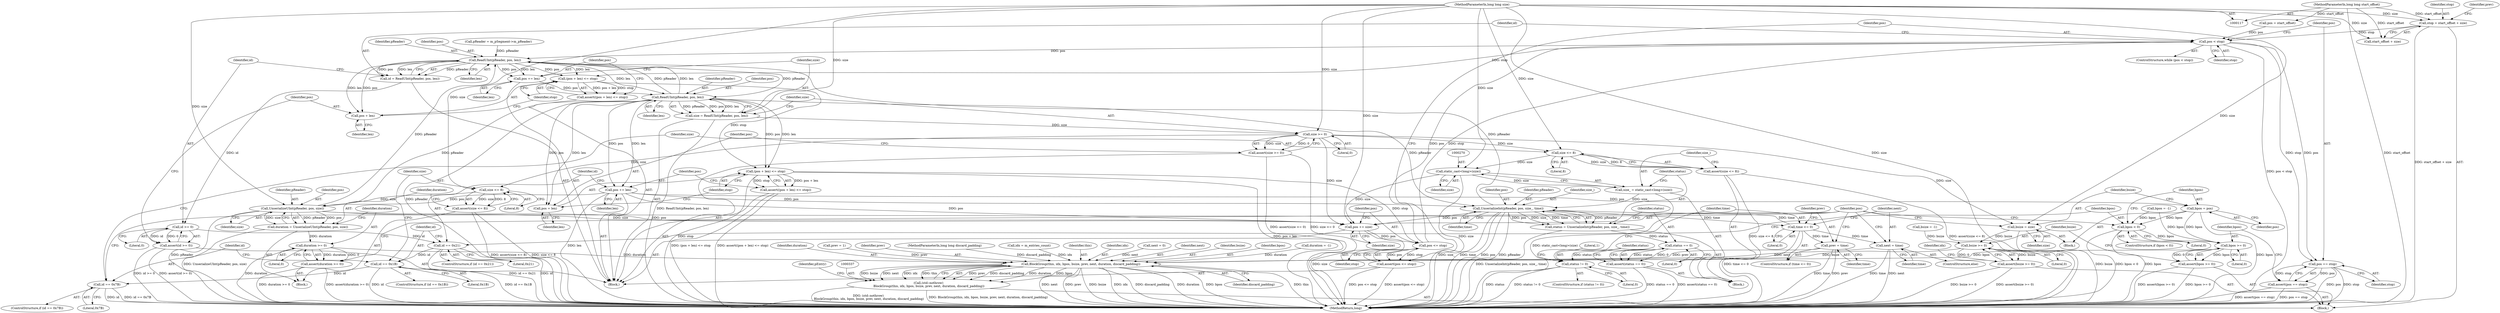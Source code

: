digraph "1_Android_cc274e2abe8b2a6698a5c47d8aa4bb45f1f9538d_4@integer" {
"1000146" [label="(Call,stop = start_offset + size)"];
"1000118" [label="(MethodParameterIn,long long start_offset)"];
"1000119" [label="(MethodParameterIn,long long size)"];
"1000175" [label="(Call,pos < stop)"];
"1000183" [label="(Call,ReadUInt(pReader, pos, len))"];
"1000181" [label="(Call,id = ReadUInt(pReader, pos, len))"];
"1000188" [label="(Call,id >= 0)"];
"1000187" [label="(Call,assert(id >= 0))"];
"1000221" [label="(Call,id == 0x21)"];
"1000238" [label="(Call,id == 0x1B)"];
"1000258" [label="(Call,id == 0x7B)"];
"1000192" [label="(Call,(pos + len) <= stop)"];
"1000191" [label="(Call,assert((pos + len) <= stop))"];
"1000212" [label="(Call,(pos + len) <= stop)"];
"1000211" [label="(Call,assert((pos + len) <= stop))"];
"1000307" [label="(Call,pos <= stop)"];
"1000306" [label="(Call,assert(pos <= stop))"];
"1000193" [label="(Call,pos + len)"];
"1000197" [label="(Call,pos += len)"];
"1000203" [label="(Call,ReadUInt(pReader, pos, len))"];
"1000201" [label="(Call,size = ReadUInt(pReader, pos, len))"];
"1000208" [label="(Call,size >= 0)"];
"1000207" [label="(Call,assert(size >= 0))"];
"1000233" [label="(Call,bsize = size)"];
"1000319" [label="(Call,bsize >= 0)"];
"1000318" [label="(Call,assert(bsize >= 0))"];
"1000338" [label="(Call,BlockGroup(this, idx, bpos, bsize, prev, next, duration, discard_padding))"];
"1000336" [label="(Call,(std::nothrow)\n BlockGroup(this, idx, bpos, bsize, prev, next, duration, discard_padding))"];
"1000243" [label="(Call,size <= 8)"];
"1000242" [label="(Call,assert(size <= 8))"];
"1000248" [label="(Call,UnserializeUInt(pReader, pos, size))"];
"1000246" [label="(Call,duration = UnserializeUInt(pReader, pos, size))"];
"1000253" [label="(Call,duration >= 0)"];
"1000252" [label="(Call,assert(duration >= 0))"];
"1000303" [label="(Call,pos += size)"];
"1000263" [label="(Call,size <= 8)"];
"1000262" [label="(Call,assert(size <= 8))"];
"1000269" [label="(Call,static_cast<long>(size))"];
"1000267" [label="(Call,size_ = static_cast<long>(size))"];
"1000276" [label="(Call,UnserializeInt(pReader, pos, size_, time))"];
"1000274" [label="(Call,status = UnserializeInt(pReader, pos, size_, time))"];
"1000282" [label="(Call,status == 0)"];
"1000281" [label="(Call,assert(status == 0))"];
"1000286" [label="(Call,status != 0)"];
"1000293" [label="(Call,time <= 0)"];
"1000296" [label="(Call,prev = time)"];
"1000300" [label="(Call,next = time)"];
"1000213" [label="(Call,pos + len)"];
"1000217" [label="(Call,pos += len)"];
"1000230" [label="(Call,bpos = pos)"];
"1000226" [label="(Call,bpos < 0)"];
"1000315" [label="(Call,bpos >= 0)"];
"1000314" [label="(Call,assert(bpos >= 0))"];
"1000311" [label="(Call,pos == stop)"];
"1000310" [label="(Call,assert(pos == stop))"];
"1000147" [label="(Identifier,stop)"];
"1000312" [label="(Identifier,pos)"];
"1000203" [label="(Call,ReadUInt(pReader, pos, len))"];
"1000339" [label="(Identifier,this)"];
"1000246" [label="(Call,duration = UnserializeUInt(pReader, pos, size))"];
"1000248" [label="(Call,UnserializeUInt(pReader, pos, size))"];
"1000142" [label="(Call,pos = start_offset)"];
"1000292" [label="(ControlStructure,if (time <= 0))"];
"1000296" [label="(Call,prev = time)"];
"1000232" [label="(Identifier,pos)"];
"1000257" [label="(ControlStructure,if (id == 0x7B))"];
"1000298" [label="(Identifier,time)"];
"1000313" [label="(Identifier,stop)"];
"1000252" [label="(Call,assert(duration >= 0))"];
"1000262" [label="(Call,assert(size <= 8))"];
"1000192" [label="(Call,(pos + len) <= stop)"];
"1000204" [label="(Identifier,pReader)"];
"1000213" [label="(Call,pos + len)"];
"1000194" [label="(Identifier,pos)"];
"1000243" [label="(Call,size <= 8)"];
"1000215" [label="(Identifier,len)"];
"1000280" [label="(Identifier,time)"];
"1000340" [label="(Identifier,idx)"];
"1000309" [label="(Identifier,stop)"];
"1000282" [label="(Call,status == 0)"];
"1000245" [label="(Literal,8)"];
"1000263" [label="(Call,size <= 8)"];
"1000170" [label="(Call,bsize = -1)"];
"1000195" [label="(Identifier,len)"];
"1000349" [label="(Identifier,pEntry)"];
"1000271" [label="(Identifier,size)"];
"1000156" [label="(Call,next = 0)"];
"1000269" [label="(Call,static_cast<long>(size))"];
"1000276" [label="(Call,UnserializeInt(pReader, pos, size_, time))"];
"1000268" [label="(Identifier,size_)"];
"1000295" [label="(Literal,0)"];
"1000196" [label="(Identifier,stop)"];
"1000136" [label="(Call,pReader = m_pSegment->m_pReader)"];
"1000183" [label="(Call,ReadUInt(pReader, pos, len))"];
"1000284" [label="(Literal,0)"];
"1000176" [label="(Identifier,pos)"];
"1000344" [label="(Identifier,next)"];
"1000342" [label="(Identifier,bsize)"];
"1000223" [label="(Literal,0x21)"];
"1000206" [label="(Identifier,len)"];
"1000255" [label="(Literal,0)"];
"1000300" [label="(Call,next = time)"];
"1000291" [label="(Literal,1)"];
"1000207" [label="(Call,assert(size >= 0))"];
"1000225" [label="(ControlStructure,if (bpos < 0))"];
"1000235" [label="(Identifier,size)"];
"1000260" [label="(Literal,0x7B)"];
"1000277" [label="(Identifier,pReader)"];
"1000244" [label="(Identifier,size)"];
"1000305" [label="(Identifier,size)"];
"1000287" [label="(Identifier,status)"];
"1000237" [label="(ControlStructure,if (id == 0x1B))"];
"1000251" [label="(Identifier,size)"];
"1000153" [label="(Identifier,prev)"];
"1000221" [label="(Call,id == 0x21)"];
"1000279" [label="(Identifier,size_)"];
"1000199" [label="(Identifier,len)"];
"1000336" [label="(Call,(std::nothrow)\n BlockGroup(this, idx, bpos, bsize, prev, next, duration, discard_padding))"];
"1000119" [label="(MethodParameterIn,long long size)"];
"1000230" [label="(Call,bpos = pos)"];
"1000346" [label="(Identifier,discard_padding)"];
"1000177" [label="(Identifier,stop)"];
"1000307" [label="(Call,pos <= stop)"];
"1000310" [label="(Call,assert(pos == stop))"];
"1000220" [label="(ControlStructure,if (id == 0x21))"];
"1000217" [label="(Call,pos += len)"];
"1000249" [label="(Identifier,pReader)"];
"1000303" [label="(Call,pos += size)"];
"1000320" [label="(Identifier,bsize)"];
"1000181" [label="(Call,id = ReadUInt(pReader, pos, len))"];
"1000299" [label="(ControlStructure,else)"];
"1000302" [label="(Identifier,time)"];
"1000226" [label="(Call,bpos < 0)"];
"1000286" [label="(Call,status != 0)"];
"1000341" [label="(Identifier,bpos)"];
"1000267" [label="(Call,size_ = static_cast<long>(size))"];
"1000174" [label="(ControlStructure,while (pos < stop))"];
"1000218" [label="(Identifier,pos)"];
"1000239" [label="(Identifier,id)"];
"1000191" [label="(Call,assert((pos + len) <= stop))"];
"1000210" [label="(Literal,0)"];
"1000219" [label="(Identifier,len)"];
"1000202" [label="(Identifier,size)"];
"1000316" [label="(Identifier,bpos)"];
"1000175" [label="(Call,pos < stop)"];
"1000148" [label="(Call,start_offset + size)"];
"1000250" [label="(Identifier,pos)"];
"1000297" [label="(Identifier,prev)"];
"1000285" [label="(ControlStructure,if (status != 0))"];
"1000229" [label="(Block,)"];
"1000222" [label="(Identifier,id)"];
"1000198" [label="(Identifier,pos)"];
"1000301" [label="(Identifier,next)"];
"1000184" [label="(Identifier,pReader)"];
"1000315" [label="(Call,bpos >= 0)"];
"1000160" [label="(Call,duration = -1)"];
"1000231" [label="(Identifier,bpos)"];
"1000165" [label="(Call,bpos = -1)"];
"1000146" [label="(Call,stop = start_offset + size)"];
"1000208" [label="(Call,size >= 0)"];
"1000254" [label="(Identifier,duration)"];
"1000234" [label="(Identifier,bsize)"];
"1000345" [label="(Identifier,duration)"];
"1000182" [label="(Identifier,id)"];
"1000211" [label="(Call,assert((pos + len) <= stop))"];
"1000306" [label="(Call,assert(pos <= stop))"];
"1000209" [label="(Identifier,size)"];
"1000259" [label="(Identifier,id)"];
"1000317" [label="(Literal,0)"];
"1000321" [label="(Literal,0)"];
"1000121" [label="(Block,)"];
"1000238" [label="(Call,id == 0x1B)"];
"1000152" [label="(Call,prev = 1)"];
"1000118" [label="(MethodParameterIn,long long start_offset)"];
"1000343" [label="(Identifier,prev)"];
"1000275" [label="(Identifier,status)"];
"1000193" [label="(Call,pos + len)"];
"1000186" [label="(Identifier,len)"];
"1000120" [label="(MethodParameterIn,long long discard_padding)"];
"1000197" [label="(Call,pos += len)"];
"1000283" [label="(Identifier,status)"];
"1000264" [label="(Identifier,size)"];
"1000178" [label="(Block,)"];
"1000190" [label="(Literal,0)"];
"1000205" [label="(Identifier,pos)"];
"1000258" [label="(Call,id == 0x7B)"];
"1000278" [label="(Identifier,pos)"];
"1000216" [label="(Identifier,stop)"];
"1000233" [label="(Call,bsize = size)"];
"1000318" [label="(Call,assert(bsize >= 0))"];
"1000319" [label="(Call,bsize >= 0)"];
"1000314" [label="(Call,assert(bpos >= 0))"];
"1000240" [label="(Literal,0x1B)"];
"1000324" [label="(Identifier,idx)"];
"1000323" [label="(Call,idx = m_entries_count)"];
"1000379" [label="(MethodReturn,long)"];
"1000185" [label="(Identifier,pos)"];
"1000189" [label="(Identifier,id)"];
"1000242" [label="(Call,assert(size <= 8))"];
"1000201" [label="(Call,size = ReadUInt(pReader, pos, len))"];
"1000338" [label="(Call,BlockGroup(this, idx, bpos, bsize, prev, next, duration, discard_padding))"];
"1000265" [label="(Literal,8)"];
"1000241" [label="(Block,)"];
"1000227" [label="(Identifier,bpos)"];
"1000274" [label="(Call,status = UnserializeInt(pReader, pos, size_, time))"];
"1000294" [label="(Identifier,time)"];
"1000293" [label="(Call,time <= 0)"];
"1000288" [label="(Literal,0)"];
"1000228" [label="(Literal,0)"];
"1000212" [label="(Call,(pos + len) <= stop)"];
"1000308" [label="(Identifier,pos)"];
"1000253" [label="(Call,duration >= 0)"];
"1000304" [label="(Identifier,pos)"];
"1000188" [label="(Call,id >= 0)"];
"1000261" [label="(Block,)"];
"1000247" [label="(Identifier,duration)"];
"1000214" [label="(Identifier,pos)"];
"1000187" [label="(Call,assert(id >= 0))"];
"1000311" [label="(Call,pos == stop)"];
"1000281" [label="(Call,assert(status == 0))"];
"1000146" -> "1000121"  [label="AST: "];
"1000146" -> "1000148"  [label="CFG: "];
"1000147" -> "1000146"  [label="AST: "];
"1000148" -> "1000146"  [label="AST: "];
"1000153" -> "1000146"  [label="CFG: "];
"1000146" -> "1000379"  [label="DDG: start_offset + size"];
"1000118" -> "1000146"  [label="DDG: start_offset"];
"1000119" -> "1000146"  [label="DDG: size"];
"1000146" -> "1000175"  [label="DDG: stop"];
"1000118" -> "1000117"  [label="AST: "];
"1000118" -> "1000379"  [label="DDG: start_offset"];
"1000118" -> "1000142"  [label="DDG: start_offset"];
"1000118" -> "1000148"  [label="DDG: start_offset"];
"1000119" -> "1000117"  [label="AST: "];
"1000119" -> "1000379"  [label="DDG: size"];
"1000119" -> "1000148"  [label="DDG: size"];
"1000119" -> "1000201"  [label="DDG: size"];
"1000119" -> "1000208"  [label="DDG: size"];
"1000119" -> "1000233"  [label="DDG: size"];
"1000119" -> "1000243"  [label="DDG: size"];
"1000119" -> "1000248"  [label="DDG: size"];
"1000119" -> "1000263"  [label="DDG: size"];
"1000119" -> "1000269"  [label="DDG: size"];
"1000119" -> "1000303"  [label="DDG: size"];
"1000175" -> "1000174"  [label="AST: "];
"1000175" -> "1000177"  [label="CFG: "];
"1000176" -> "1000175"  [label="AST: "];
"1000177" -> "1000175"  [label="AST: "];
"1000182" -> "1000175"  [label="CFG: "];
"1000312" -> "1000175"  [label="CFG: "];
"1000175" -> "1000379"  [label="DDG: pos < stop"];
"1000142" -> "1000175"  [label="DDG: pos"];
"1000307" -> "1000175"  [label="DDG: pos"];
"1000307" -> "1000175"  [label="DDG: stop"];
"1000175" -> "1000183"  [label="DDG: pos"];
"1000175" -> "1000192"  [label="DDG: stop"];
"1000175" -> "1000311"  [label="DDG: pos"];
"1000175" -> "1000311"  [label="DDG: stop"];
"1000183" -> "1000181"  [label="AST: "];
"1000183" -> "1000186"  [label="CFG: "];
"1000184" -> "1000183"  [label="AST: "];
"1000185" -> "1000183"  [label="AST: "];
"1000186" -> "1000183"  [label="AST: "];
"1000181" -> "1000183"  [label="CFG: "];
"1000183" -> "1000181"  [label="DDG: pReader"];
"1000183" -> "1000181"  [label="DDG: pos"];
"1000183" -> "1000181"  [label="DDG: len"];
"1000276" -> "1000183"  [label="DDG: pReader"];
"1000203" -> "1000183"  [label="DDG: pReader"];
"1000203" -> "1000183"  [label="DDG: len"];
"1000136" -> "1000183"  [label="DDG: pReader"];
"1000248" -> "1000183"  [label="DDG: pReader"];
"1000183" -> "1000192"  [label="DDG: pos"];
"1000183" -> "1000192"  [label="DDG: len"];
"1000183" -> "1000193"  [label="DDG: pos"];
"1000183" -> "1000193"  [label="DDG: len"];
"1000183" -> "1000197"  [label="DDG: len"];
"1000183" -> "1000197"  [label="DDG: pos"];
"1000183" -> "1000203"  [label="DDG: pReader"];
"1000183" -> "1000203"  [label="DDG: len"];
"1000181" -> "1000178"  [label="AST: "];
"1000182" -> "1000181"  [label="AST: "];
"1000189" -> "1000181"  [label="CFG: "];
"1000181" -> "1000188"  [label="DDG: id"];
"1000188" -> "1000187"  [label="AST: "];
"1000188" -> "1000190"  [label="CFG: "];
"1000189" -> "1000188"  [label="AST: "];
"1000190" -> "1000188"  [label="AST: "];
"1000187" -> "1000188"  [label="CFG: "];
"1000188" -> "1000187"  [label="DDG: id"];
"1000188" -> "1000187"  [label="DDG: 0"];
"1000188" -> "1000221"  [label="DDG: id"];
"1000187" -> "1000178"  [label="AST: "];
"1000194" -> "1000187"  [label="CFG: "];
"1000187" -> "1000379"  [label="DDG: id >= 0"];
"1000187" -> "1000379"  [label="DDG: assert(id >= 0)"];
"1000221" -> "1000220"  [label="AST: "];
"1000221" -> "1000223"  [label="CFG: "];
"1000222" -> "1000221"  [label="AST: "];
"1000223" -> "1000221"  [label="AST: "];
"1000227" -> "1000221"  [label="CFG: "];
"1000239" -> "1000221"  [label="CFG: "];
"1000221" -> "1000379"  [label="DDG: id == 0x21"];
"1000221" -> "1000379"  [label="DDG: id"];
"1000221" -> "1000238"  [label="DDG: id"];
"1000238" -> "1000237"  [label="AST: "];
"1000238" -> "1000240"  [label="CFG: "];
"1000239" -> "1000238"  [label="AST: "];
"1000240" -> "1000238"  [label="AST: "];
"1000244" -> "1000238"  [label="CFG: "];
"1000259" -> "1000238"  [label="CFG: "];
"1000238" -> "1000379"  [label="DDG: id"];
"1000238" -> "1000379"  [label="DDG: id == 0x1B"];
"1000238" -> "1000258"  [label="DDG: id"];
"1000258" -> "1000257"  [label="AST: "];
"1000258" -> "1000260"  [label="CFG: "];
"1000259" -> "1000258"  [label="AST: "];
"1000260" -> "1000258"  [label="AST: "];
"1000264" -> "1000258"  [label="CFG: "];
"1000304" -> "1000258"  [label="CFG: "];
"1000258" -> "1000379"  [label="DDG: id"];
"1000258" -> "1000379"  [label="DDG: id == 0x7B"];
"1000192" -> "1000191"  [label="AST: "];
"1000192" -> "1000196"  [label="CFG: "];
"1000193" -> "1000192"  [label="AST: "];
"1000196" -> "1000192"  [label="AST: "];
"1000191" -> "1000192"  [label="CFG: "];
"1000192" -> "1000191"  [label="DDG: pos + len"];
"1000192" -> "1000191"  [label="DDG: stop"];
"1000192" -> "1000212"  [label="DDG: stop"];
"1000191" -> "1000178"  [label="AST: "];
"1000198" -> "1000191"  [label="CFG: "];
"1000212" -> "1000211"  [label="AST: "];
"1000212" -> "1000216"  [label="CFG: "];
"1000213" -> "1000212"  [label="AST: "];
"1000216" -> "1000212"  [label="AST: "];
"1000211" -> "1000212"  [label="CFG: "];
"1000212" -> "1000379"  [label="DDG: stop"];
"1000212" -> "1000379"  [label="DDG: pos + len"];
"1000212" -> "1000211"  [label="DDG: pos + len"];
"1000212" -> "1000211"  [label="DDG: stop"];
"1000203" -> "1000212"  [label="DDG: pos"];
"1000203" -> "1000212"  [label="DDG: len"];
"1000212" -> "1000307"  [label="DDG: stop"];
"1000211" -> "1000178"  [label="AST: "];
"1000218" -> "1000211"  [label="CFG: "];
"1000211" -> "1000379"  [label="DDG: (pos + len) <= stop"];
"1000211" -> "1000379"  [label="DDG: assert((pos + len) <= stop)"];
"1000307" -> "1000306"  [label="AST: "];
"1000307" -> "1000309"  [label="CFG: "];
"1000308" -> "1000307"  [label="AST: "];
"1000309" -> "1000307"  [label="AST: "];
"1000306" -> "1000307"  [label="CFG: "];
"1000307" -> "1000306"  [label="DDG: pos"];
"1000307" -> "1000306"  [label="DDG: stop"];
"1000303" -> "1000307"  [label="DDG: pos"];
"1000306" -> "1000178"  [label="AST: "];
"1000176" -> "1000306"  [label="CFG: "];
"1000306" -> "1000379"  [label="DDG: pos <= stop"];
"1000306" -> "1000379"  [label="DDG: assert(pos <= stop)"];
"1000193" -> "1000195"  [label="CFG: "];
"1000194" -> "1000193"  [label="AST: "];
"1000195" -> "1000193"  [label="AST: "];
"1000196" -> "1000193"  [label="CFG: "];
"1000197" -> "1000178"  [label="AST: "];
"1000197" -> "1000199"  [label="CFG: "];
"1000198" -> "1000197"  [label="AST: "];
"1000199" -> "1000197"  [label="AST: "];
"1000202" -> "1000197"  [label="CFG: "];
"1000197" -> "1000203"  [label="DDG: pos"];
"1000203" -> "1000201"  [label="AST: "];
"1000203" -> "1000206"  [label="CFG: "];
"1000204" -> "1000203"  [label="AST: "];
"1000205" -> "1000203"  [label="AST: "];
"1000206" -> "1000203"  [label="AST: "];
"1000201" -> "1000203"  [label="CFG: "];
"1000203" -> "1000379"  [label="DDG: pReader"];
"1000203" -> "1000201"  [label="DDG: pReader"];
"1000203" -> "1000201"  [label="DDG: pos"];
"1000203" -> "1000201"  [label="DDG: len"];
"1000203" -> "1000213"  [label="DDG: pos"];
"1000203" -> "1000213"  [label="DDG: len"];
"1000203" -> "1000217"  [label="DDG: len"];
"1000203" -> "1000217"  [label="DDG: pos"];
"1000203" -> "1000248"  [label="DDG: pReader"];
"1000203" -> "1000276"  [label="DDG: pReader"];
"1000201" -> "1000178"  [label="AST: "];
"1000202" -> "1000201"  [label="AST: "];
"1000209" -> "1000201"  [label="CFG: "];
"1000201" -> "1000379"  [label="DDG: ReadUInt(pReader, pos, len)"];
"1000201" -> "1000208"  [label="DDG: size"];
"1000208" -> "1000207"  [label="AST: "];
"1000208" -> "1000210"  [label="CFG: "];
"1000209" -> "1000208"  [label="AST: "];
"1000210" -> "1000208"  [label="AST: "];
"1000207" -> "1000208"  [label="CFG: "];
"1000208" -> "1000207"  [label="DDG: size"];
"1000208" -> "1000207"  [label="DDG: 0"];
"1000208" -> "1000233"  [label="DDG: size"];
"1000208" -> "1000243"  [label="DDG: size"];
"1000208" -> "1000263"  [label="DDG: size"];
"1000208" -> "1000303"  [label="DDG: size"];
"1000207" -> "1000178"  [label="AST: "];
"1000214" -> "1000207"  [label="CFG: "];
"1000207" -> "1000379"  [label="DDG: size >= 0"];
"1000207" -> "1000379"  [label="DDG: assert(size >= 0)"];
"1000233" -> "1000229"  [label="AST: "];
"1000233" -> "1000235"  [label="CFG: "];
"1000234" -> "1000233"  [label="AST: "];
"1000235" -> "1000233"  [label="AST: "];
"1000304" -> "1000233"  [label="CFG: "];
"1000233" -> "1000379"  [label="DDG: bsize"];
"1000233" -> "1000319"  [label="DDG: bsize"];
"1000319" -> "1000318"  [label="AST: "];
"1000319" -> "1000321"  [label="CFG: "];
"1000320" -> "1000319"  [label="AST: "];
"1000321" -> "1000319"  [label="AST: "];
"1000318" -> "1000319"  [label="CFG: "];
"1000319" -> "1000318"  [label="DDG: bsize"];
"1000319" -> "1000318"  [label="DDG: 0"];
"1000170" -> "1000319"  [label="DDG: bsize"];
"1000319" -> "1000338"  [label="DDG: bsize"];
"1000318" -> "1000121"  [label="AST: "];
"1000324" -> "1000318"  [label="CFG: "];
"1000318" -> "1000379"  [label="DDG: assert(bsize >= 0)"];
"1000318" -> "1000379"  [label="DDG: bsize >= 0"];
"1000338" -> "1000336"  [label="AST: "];
"1000338" -> "1000346"  [label="CFG: "];
"1000339" -> "1000338"  [label="AST: "];
"1000340" -> "1000338"  [label="AST: "];
"1000341" -> "1000338"  [label="AST: "];
"1000342" -> "1000338"  [label="AST: "];
"1000343" -> "1000338"  [label="AST: "];
"1000344" -> "1000338"  [label="AST: "];
"1000345" -> "1000338"  [label="AST: "];
"1000346" -> "1000338"  [label="AST: "];
"1000336" -> "1000338"  [label="CFG: "];
"1000338" -> "1000379"  [label="DDG: this"];
"1000338" -> "1000379"  [label="DDG: next"];
"1000338" -> "1000379"  [label="DDG: prev"];
"1000338" -> "1000379"  [label="DDG: bsize"];
"1000338" -> "1000379"  [label="DDG: idx"];
"1000338" -> "1000379"  [label="DDG: discard_padding"];
"1000338" -> "1000379"  [label="DDG: duration"];
"1000338" -> "1000379"  [label="DDG: bpos"];
"1000338" -> "1000336"  [label="DDG: prev"];
"1000338" -> "1000336"  [label="DDG: discard_padding"];
"1000338" -> "1000336"  [label="DDG: duration"];
"1000338" -> "1000336"  [label="DDG: bpos"];
"1000338" -> "1000336"  [label="DDG: bsize"];
"1000338" -> "1000336"  [label="DDG: next"];
"1000338" -> "1000336"  [label="DDG: idx"];
"1000338" -> "1000336"  [label="DDG: this"];
"1000323" -> "1000338"  [label="DDG: idx"];
"1000315" -> "1000338"  [label="DDG: bpos"];
"1000152" -> "1000338"  [label="DDG: prev"];
"1000296" -> "1000338"  [label="DDG: prev"];
"1000156" -> "1000338"  [label="DDG: next"];
"1000300" -> "1000338"  [label="DDG: next"];
"1000253" -> "1000338"  [label="DDG: duration"];
"1000160" -> "1000338"  [label="DDG: duration"];
"1000120" -> "1000338"  [label="DDG: discard_padding"];
"1000336" -> "1000121"  [label="AST: "];
"1000337" -> "1000336"  [label="AST: "];
"1000349" -> "1000336"  [label="CFG: "];
"1000336" -> "1000379"  [label="DDG: (std::nothrow)\n BlockGroup(this, idx, bpos, bsize, prev, next, duration, discard_padding)"];
"1000336" -> "1000379"  [label="DDG: BlockGroup(this, idx, bpos, bsize, prev, next, duration, discard_padding)"];
"1000243" -> "1000242"  [label="AST: "];
"1000243" -> "1000245"  [label="CFG: "];
"1000244" -> "1000243"  [label="AST: "];
"1000245" -> "1000243"  [label="AST: "];
"1000242" -> "1000243"  [label="CFG: "];
"1000243" -> "1000242"  [label="DDG: size"];
"1000243" -> "1000242"  [label="DDG: 8"];
"1000243" -> "1000248"  [label="DDG: size"];
"1000242" -> "1000241"  [label="AST: "];
"1000247" -> "1000242"  [label="CFG: "];
"1000242" -> "1000379"  [label="DDG: assert(size <= 8)"];
"1000242" -> "1000379"  [label="DDG: size <= 8"];
"1000248" -> "1000246"  [label="AST: "];
"1000248" -> "1000251"  [label="CFG: "];
"1000249" -> "1000248"  [label="AST: "];
"1000250" -> "1000248"  [label="AST: "];
"1000251" -> "1000248"  [label="AST: "];
"1000246" -> "1000248"  [label="CFG: "];
"1000248" -> "1000379"  [label="DDG: pReader"];
"1000248" -> "1000246"  [label="DDG: pReader"];
"1000248" -> "1000246"  [label="DDG: pos"];
"1000248" -> "1000246"  [label="DDG: size"];
"1000217" -> "1000248"  [label="DDG: pos"];
"1000248" -> "1000303"  [label="DDG: size"];
"1000248" -> "1000303"  [label="DDG: pos"];
"1000246" -> "1000241"  [label="AST: "];
"1000247" -> "1000246"  [label="AST: "];
"1000254" -> "1000246"  [label="CFG: "];
"1000246" -> "1000379"  [label="DDG: UnserializeUInt(pReader, pos, size)"];
"1000246" -> "1000253"  [label="DDG: duration"];
"1000253" -> "1000252"  [label="AST: "];
"1000253" -> "1000255"  [label="CFG: "];
"1000254" -> "1000253"  [label="AST: "];
"1000255" -> "1000253"  [label="AST: "];
"1000252" -> "1000253"  [label="CFG: "];
"1000253" -> "1000379"  [label="DDG: duration"];
"1000253" -> "1000252"  [label="DDG: duration"];
"1000253" -> "1000252"  [label="DDG: 0"];
"1000252" -> "1000241"  [label="AST: "];
"1000304" -> "1000252"  [label="CFG: "];
"1000252" -> "1000379"  [label="DDG: duration >= 0"];
"1000252" -> "1000379"  [label="DDG: assert(duration >= 0)"];
"1000303" -> "1000178"  [label="AST: "];
"1000303" -> "1000305"  [label="CFG: "];
"1000304" -> "1000303"  [label="AST: "];
"1000305" -> "1000303"  [label="AST: "];
"1000308" -> "1000303"  [label="CFG: "];
"1000303" -> "1000379"  [label="DDG: size"];
"1000269" -> "1000303"  [label="DDG: size"];
"1000217" -> "1000303"  [label="DDG: pos"];
"1000276" -> "1000303"  [label="DDG: pos"];
"1000263" -> "1000262"  [label="AST: "];
"1000263" -> "1000265"  [label="CFG: "];
"1000264" -> "1000263"  [label="AST: "];
"1000265" -> "1000263"  [label="AST: "];
"1000262" -> "1000263"  [label="CFG: "];
"1000263" -> "1000262"  [label="DDG: size"];
"1000263" -> "1000262"  [label="DDG: 8"];
"1000263" -> "1000269"  [label="DDG: size"];
"1000262" -> "1000261"  [label="AST: "];
"1000268" -> "1000262"  [label="CFG: "];
"1000262" -> "1000379"  [label="DDG: size <= 8"];
"1000262" -> "1000379"  [label="DDG: assert(size <= 8)"];
"1000269" -> "1000267"  [label="AST: "];
"1000269" -> "1000271"  [label="CFG: "];
"1000270" -> "1000269"  [label="AST: "];
"1000271" -> "1000269"  [label="AST: "];
"1000267" -> "1000269"  [label="CFG: "];
"1000269" -> "1000379"  [label="DDG: size"];
"1000269" -> "1000267"  [label="DDG: size"];
"1000267" -> "1000261"  [label="AST: "];
"1000268" -> "1000267"  [label="AST: "];
"1000275" -> "1000267"  [label="CFG: "];
"1000267" -> "1000379"  [label="DDG: static_cast<long>(size)"];
"1000267" -> "1000276"  [label="DDG: size_"];
"1000276" -> "1000274"  [label="AST: "];
"1000276" -> "1000280"  [label="CFG: "];
"1000277" -> "1000276"  [label="AST: "];
"1000278" -> "1000276"  [label="AST: "];
"1000279" -> "1000276"  [label="AST: "];
"1000280" -> "1000276"  [label="AST: "];
"1000274" -> "1000276"  [label="CFG: "];
"1000276" -> "1000379"  [label="DDG: time"];
"1000276" -> "1000379"  [label="DDG: pos"];
"1000276" -> "1000379"  [label="DDG: pReader"];
"1000276" -> "1000379"  [label="DDG: size_"];
"1000276" -> "1000274"  [label="DDG: pReader"];
"1000276" -> "1000274"  [label="DDG: pos"];
"1000276" -> "1000274"  [label="DDG: size_"];
"1000276" -> "1000274"  [label="DDG: time"];
"1000217" -> "1000276"  [label="DDG: pos"];
"1000293" -> "1000276"  [label="DDG: time"];
"1000276" -> "1000293"  [label="DDG: time"];
"1000274" -> "1000261"  [label="AST: "];
"1000275" -> "1000274"  [label="AST: "];
"1000283" -> "1000274"  [label="CFG: "];
"1000274" -> "1000379"  [label="DDG: UnserializeInt(pReader, pos, size_, time)"];
"1000274" -> "1000282"  [label="DDG: status"];
"1000282" -> "1000281"  [label="AST: "];
"1000282" -> "1000284"  [label="CFG: "];
"1000283" -> "1000282"  [label="AST: "];
"1000284" -> "1000282"  [label="AST: "];
"1000281" -> "1000282"  [label="CFG: "];
"1000282" -> "1000281"  [label="DDG: status"];
"1000282" -> "1000281"  [label="DDG: 0"];
"1000282" -> "1000286"  [label="DDG: status"];
"1000281" -> "1000261"  [label="AST: "];
"1000287" -> "1000281"  [label="CFG: "];
"1000281" -> "1000379"  [label="DDG: status == 0"];
"1000281" -> "1000379"  [label="DDG: assert(status == 0)"];
"1000286" -> "1000285"  [label="AST: "];
"1000286" -> "1000288"  [label="CFG: "];
"1000287" -> "1000286"  [label="AST: "];
"1000288" -> "1000286"  [label="AST: "];
"1000291" -> "1000286"  [label="CFG: "];
"1000294" -> "1000286"  [label="CFG: "];
"1000286" -> "1000379"  [label="DDG: status != 0"];
"1000286" -> "1000379"  [label="DDG: status"];
"1000293" -> "1000292"  [label="AST: "];
"1000293" -> "1000295"  [label="CFG: "];
"1000294" -> "1000293"  [label="AST: "];
"1000295" -> "1000293"  [label="AST: "];
"1000297" -> "1000293"  [label="CFG: "];
"1000301" -> "1000293"  [label="CFG: "];
"1000293" -> "1000379"  [label="DDG: time <= 0"];
"1000293" -> "1000296"  [label="DDG: time"];
"1000293" -> "1000300"  [label="DDG: time"];
"1000296" -> "1000292"  [label="AST: "];
"1000296" -> "1000298"  [label="CFG: "];
"1000297" -> "1000296"  [label="AST: "];
"1000298" -> "1000296"  [label="AST: "];
"1000304" -> "1000296"  [label="CFG: "];
"1000296" -> "1000379"  [label="DDG: time"];
"1000296" -> "1000379"  [label="DDG: prev"];
"1000300" -> "1000299"  [label="AST: "];
"1000300" -> "1000302"  [label="CFG: "];
"1000301" -> "1000300"  [label="AST: "];
"1000302" -> "1000300"  [label="AST: "];
"1000304" -> "1000300"  [label="CFG: "];
"1000300" -> "1000379"  [label="DDG: next"];
"1000300" -> "1000379"  [label="DDG: time"];
"1000213" -> "1000215"  [label="CFG: "];
"1000214" -> "1000213"  [label="AST: "];
"1000215" -> "1000213"  [label="AST: "];
"1000216" -> "1000213"  [label="CFG: "];
"1000217" -> "1000178"  [label="AST: "];
"1000217" -> "1000219"  [label="CFG: "];
"1000218" -> "1000217"  [label="AST: "];
"1000219" -> "1000217"  [label="AST: "];
"1000222" -> "1000217"  [label="CFG: "];
"1000217" -> "1000379"  [label="DDG: len"];
"1000217" -> "1000230"  [label="DDG: pos"];
"1000230" -> "1000229"  [label="AST: "];
"1000230" -> "1000232"  [label="CFG: "];
"1000231" -> "1000230"  [label="AST: "];
"1000232" -> "1000230"  [label="AST: "];
"1000234" -> "1000230"  [label="CFG: "];
"1000230" -> "1000379"  [label="DDG: bpos"];
"1000230" -> "1000226"  [label="DDG: bpos"];
"1000230" -> "1000315"  [label="DDG: bpos"];
"1000226" -> "1000225"  [label="AST: "];
"1000226" -> "1000228"  [label="CFG: "];
"1000227" -> "1000226"  [label="AST: "];
"1000228" -> "1000226"  [label="AST: "];
"1000231" -> "1000226"  [label="CFG: "];
"1000304" -> "1000226"  [label="CFG: "];
"1000226" -> "1000379"  [label="DDG: bpos"];
"1000226" -> "1000379"  [label="DDG: bpos < 0"];
"1000165" -> "1000226"  [label="DDG: bpos"];
"1000226" -> "1000315"  [label="DDG: bpos"];
"1000315" -> "1000314"  [label="AST: "];
"1000315" -> "1000317"  [label="CFG: "];
"1000316" -> "1000315"  [label="AST: "];
"1000317" -> "1000315"  [label="AST: "];
"1000314" -> "1000315"  [label="CFG: "];
"1000315" -> "1000314"  [label="DDG: bpos"];
"1000315" -> "1000314"  [label="DDG: 0"];
"1000165" -> "1000315"  [label="DDG: bpos"];
"1000314" -> "1000121"  [label="AST: "];
"1000320" -> "1000314"  [label="CFG: "];
"1000314" -> "1000379"  [label="DDG: bpos >= 0"];
"1000314" -> "1000379"  [label="DDG: assert(bpos >= 0)"];
"1000311" -> "1000310"  [label="AST: "];
"1000311" -> "1000313"  [label="CFG: "];
"1000312" -> "1000311"  [label="AST: "];
"1000313" -> "1000311"  [label="AST: "];
"1000310" -> "1000311"  [label="CFG: "];
"1000311" -> "1000379"  [label="DDG: pos"];
"1000311" -> "1000379"  [label="DDG: stop"];
"1000311" -> "1000310"  [label="DDG: pos"];
"1000311" -> "1000310"  [label="DDG: stop"];
"1000310" -> "1000121"  [label="AST: "];
"1000316" -> "1000310"  [label="CFG: "];
"1000310" -> "1000379"  [label="DDG: assert(pos == stop)"];
"1000310" -> "1000379"  [label="DDG: pos == stop"];
}
